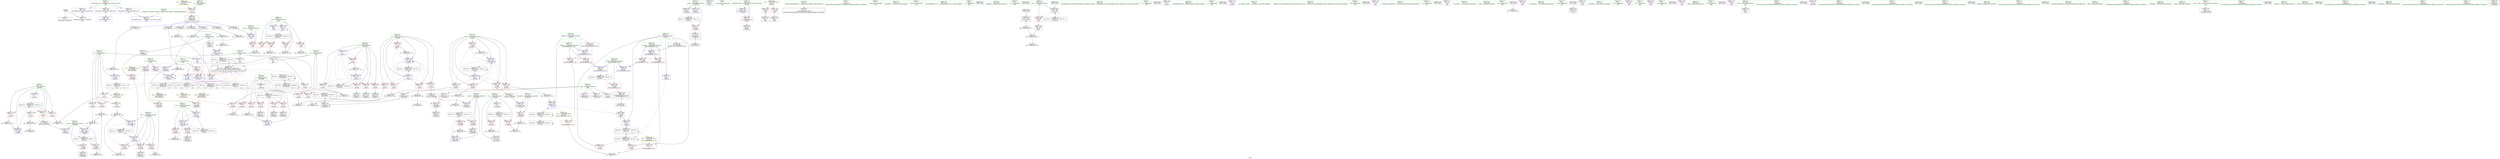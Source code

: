 digraph "SVFG" {
	label="SVFG";

	Node0x558b544ba440 [shape=record,color=grey,label="{NodeID: 0\nNullPtr}"];
	Node0x558b544ba440 -> Node0x558b54639550[style=solid];
	Node0x558b544ba440 -> Node0x558b5463ad60[style=solid];
	Node0x558b54687610 [shape=record,color=black,label="{NodeID: 526\n240 = PHI(348, )\n}"];
	Node0x558b54687610 -> Node0x558b5464a850[style=solid];
	Node0x558b5465da30 [shape=record,color=yellow,style=double,label="{NodeID: 443\n26V_1 = ENCHI(MR_26V_0)\npts\{200000 \}\nFun[_Z5checkiii]}"];
	Node0x558b5465da30 -> Node0x558b5463e760[style=dashed];
	Node0x558b5464b5d0 [shape=record,color=grey,label="{NodeID: 360\n249 = Binary(229, 248, )\n}"];
	Node0x558b5464b5d0 -> Node0x558b5463c040[style=solid];
	Node0x558b5463a2b0 [shape=record,color=red,label="{NodeID: 194\n377\<--376\n\<--\n_ZSt3maxIiERKT_S2_S2_\n}"];
	Node0x558b5463a2b0 -> Node0x558b54640200[style=solid];
	Node0x558b54637260 [shape=record,color=purple,label="{NodeID: 111\n135\<--19\narrayidx8\<--f\n_Z5checkiii\n}"];
	Node0x558b54637260 -> Node0x558b5463e760[style=solid];
	Node0x558b54635380 [shape=record,color=green,label="{NodeID: 28\n8\<--10\nn\<--n_field_insensitive\nGlob }"];
	Node0x558b54635380 -> Node0x558b5463cf00[style=solid];
	Node0x558b54635380 -> Node0x558b5463cfd0[style=solid];
	Node0x558b54635380 -> Node0x558b5463d0a0[style=solid];
	Node0x558b54635380 -> Node0x558b5463d170[style=solid];
	Node0x558b54635380 -> Node0x558b5463a860[style=solid];
	Node0x558b54635380 -> Node0x558b5463bdd0[style=solid];
	Node0x558b54689450 [shape=record,color=black,label="{NodeID: 554\n364 = PHI(209, )\n0th arg _ZSt3maxIiERKT_S2_S2_ }"];
	Node0x558b54689450 -> Node0x558b546448d0[style=solid];
	Node0x558b5463ba90 [shape=record,color=blue,label="{NodeID: 222\n81\<--189\nretval\<--\n_Z5checkiii\n}"];
	Node0x558b5463ba90 -> Node0x558b54662b90[style=dashed];
	Node0x558b5463d4b0 [shape=record,color=red,label="{NodeID: 139\n285\<--13\n\<--X\n_Z5solvev\n}"];
	Node0x558b5463d4b0 -> Node0x558b5464cc50[style=solid];
	Node0x558b54637d60 [shape=record,color=green,label="{NodeID: 56\n213\<--214\nst\<--st_field_insensitive\n_Z5solvev\n}"];
	Node0x558b54637d60 -> Node0x558b5463f2c0[style=solid];
	Node0x558b54637d60 -> Node0x558b5463f390[style=solid];
	Node0x558b54637d60 -> Node0x558b5463f460[style=solid];
	Node0x558b54637d60 -> Node0x558b5463f530[style=solid];
	Node0x558b54637d60 -> Node0x558b5463f600[style=solid];
	Node0x558b54637d60 -> Node0x558b54644320[style=solid];
	Node0x558b54637d60 -> Node0x558b54644730[style=solid];
	Node0x558b54665450 [shape=record,color=black,label="{NodeID: 416\nMR_8V_3 = PHI(MR_8V_4, MR_8V_2, )\npts\{84 \}\n}"];
	Node0x558b54665450 -> Node0x558b5463d7f0[style=dashed];
	Node0x558b54665450 -> Node0x558b5463d8c0[style=dashed];
	Node0x558b54665450 -> Node0x558b5463b820[style=dashed];
	Node0x558b5463eb70 [shape=record,color=red,label="{NodeID: 167\n250\<--207\n\<--i\n_Z5solvev\n}"];
	Node0x558b5463eb70 -> Node0x558b54636700[style=solid];
	Node0x558b54639720 [shape=record,color=black,label="{NodeID: 84\n401\<--9\nmain_ret\<--\nmain\n}"];
	Node0x558b54633680 [shape=record,color=green,label="{NodeID: 1\n7\<--1\n__dso_handle\<--dummyObj\nGlob }"];
	Node0x558b54687750 [shape=record,color=black,label="{NodeID: 527\n247 = PHI(348, )\n}"];
	Node0x558b54687750 -> Node0x558b5464b2d0[style=solid];
	Node0x558b5464b750 [shape=record,color=grey,label="{NodeID: 361\n449 = Binary(448, 142, )\n}"];
	Node0x558b5463a380 [shape=record,color=red,label="{NodeID: 195\n433\<--404\n\<--tests\nmain\n}"];
	Node0x558b5463a380 -> Node0x558b54640380[style=solid];
	Node0x558b54637330 [shape=record,color=purple,label="{NodeID: 112\n252\<--19\narrayidx10\<--f\n_Z5solvev\n}"];
	Node0x558b54637330 -> Node0x558b5463c040[style=solid];
	Node0x558b54635480 [shape=record,color=green,label="{NodeID: 29\n11\<--12\nm\<--m_field_insensitive\nGlob }"];
	Node0x558b54635480 -> Node0x558b5463d240[style=solid];
	Node0x558b54635480 -> Node0x558b5463d310[style=solid];
	Node0x558b54635480 -> Node0x558b5463a960[style=solid];
	Node0x558b54635480 -> Node0x558b5463bc30[style=solid];
	Node0x558b54689590 [shape=record,color=black,label="{NodeID: 555\n365 = PHI(217, )\n1st arg _ZSt3maxIiERKT_S2_S2_ }"];
	Node0x558b54689590 -> Node0x558b546449a0[style=solid];
	Node0x558b5463bb60 [shape=record,color=blue,label="{NodeID: 223\n205\<--102\nGENERATE_TEST\<--\n_Z5solvev\n}"];
	Node0x558b5463bb60 -> Node0x558b5463e900[style=dashed];
	Node0x558b5463d580 [shape=record,color=red,label="{NodeID: 140\n411\<--34\n\<--stdin\nmain\n}"];
	Node0x558b5463d580 -> Node0x558b54636a40[style=solid];
	Node0x558b54637e30 [shape=record,color=green,label="{NodeID: 57\n215\<--216\ntime\<--time_field_insensitive\n_Z5solvev\n}"];
	Node0x558b54637e30 -> Node0x558b5463f6d0[style=solid];
	Node0x558b54637e30 -> Node0x558b5463f7a0[style=solid];
	Node0x558b54637e30 -> Node0x558b5463f870[style=solid];
	Node0x558b54637e30 -> Node0x558b5463f940[style=solid];
	Node0x558b54637e30 -> Node0x558b5463fa10[style=solid];
	Node0x558b54637e30 -> Node0x558b546443f0[style=solid];
	Node0x558b54637e30 -> Node0x558b54644660[style=solid];
	Node0x558b54665950 [shape=record,color=black,label="{NodeID: 417\nMR_10V_3 = PHI(MR_10V_4, MR_10V_2, )\npts\{86 \}\n}"];
	Node0x558b54665950 -> Node0x558b5463d990[style=dashed];
	Node0x558b54665950 -> Node0x558b5463da60[style=dashed];
	Node0x558b54665950 -> Node0x558b5463b8f0[style=dashed];
	Node0x558b5463ec40 [shape=record,color=red,label="{NodeID: 168\n256\<--207\n\<--i\n_Z5solvev\n}"];
	Node0x558b5463ec40 -> Node0x558b546367d0[style=solid];
	Node0x558b546397f0 [shape=record,color=black,label="{NodeID: 85\n61\<--62\n\<--_ZNSt8ios_base4InitD1Ev\nCan only get source location for instruction, argument, global var or function.}"];
	Node0x558b54633710 [shape=record,color=green,label="{NodeID: 2\n9\<--1\n\<--dummyObj\nCan only get source location for instruction, argument, global var or function.}"];
	Node0x558b54687890 [shape=record,color=black,label="{NodeID: 528\n254 = PHI(348, )\n}"];
	Node0x558b54687890 -> Node0x558b5464ba50[style=solid];
	Node0x558b5465dbf0 [shape=record,color=yellow,style=double,label="{NodeID: 445\n52V_1 = ENCHI(MR_52V_0)\npts\{350 \}\nFun[_Z7nextIntv]}"];
	Node0x558b5465dbf0 -> Node0x558b5463fbb0[style=dashed];
	Node0x558b5464b8d0 [shape=record,color=grey,label="{NodeID: 362\n176 = Binary(174, 175, )\n}"];
	Node0x558b5464b8d0 -> Node0x558b5464bbd0[style=solid];
	Node0x558b5463a450 [shape=record,color=red,label="{NodeID: 196\n432\<--406\n\<--test\nmain\n}"];
	Node0x558b5463a450 -> Node0x558b54640380[style=solid];
	Node0x558b54637400 [shape=record,color=purple,label="{NodeID: 113\n100\<--21\n\<--used\n_Z5checkiii\n}"];
	Node0x558b54635580 [shape=record,color=green,label="{NodeID: 30\n13\<--14\nX\<--X_field_insensitive\nGlob }"];
	Node0x558b54635580 -> Node0x558b5463d3e0[style=solid];
	Node0x558b54635580 -> Node0x558b5463d4b0[style=solid];
	Node0x558b54635580 -> Node0x558b5463aa60[style=solid];
	Node0x558b54635580 -> Node0x558b5463bd00[style=solid];
	Node0x558b5465cd90 [shape=record,color=black,label="{NodeID: 390\nMR_2V_2 = PHI(MR_2V_1, MR_2V_3, )\npts\{10 \}\n|{|<s1>10|<s2>32}}"];
	Node0x558b5465cd90 -> Node0x558b5463d170[style=dashed];
	Node0x558b5465cd90:s1 -> Node0x558b54669f50[style=dashed,color=red];
	Node0x558b5465cd90:s2 -> Node0x558b54663a90[style=dashed,color=blue];
	Node0x558b5463bc30 [shape=record,color=blue,label="{NodeID: 224\n11\<--223\nm\<--call\n_Z5solvev\n}"];
	Node0x558b5463bc30 -> Node0x558b5463d310[style=dashed];
	Node0x558b5463bc30 -> Node0x558b5465d290[style=dashed];
	Node0x558b5463d650 [shape=record,color=red,label="{NodeID: 141\n417\<--39\n\<--stdout\nmain\n}"];
	Node0x558b5463d650 -> Node0x558b54636b10[style=solid];
	Node0x558b54637f00 [shape=record,color=green,label="{NodeID: 58\n217\<--218\nref.tmp\<--ref.tmp_field_insensitive\n_Z5solvev\n|{|<s1>11}}"];
	Node0x558b54637f00 -> Node0x558b546444c0[style=solid];
	Node0x558b54637f00:s1 -> Node0x558b54689590[style=solid,color=red];
	Node0x558b54665e50 [shape=record,color=black,label="{NodeID: 418\nMR_20V_3 = PHI(MR_20V_4, MR_20V_2, )\npts\{96 \}\n}"];
	Node0x558b54665e50 -> Node0x558b5463e420[style=dashed];
	Node0x558b54665e50 -> Node0x558b5463e4f0[style=dashed];
	Node0x558b54665e50 -> Node0x558b5463b9c0[style=dashed];
	Node0x558b5463ed10 [shape=record,color=red,label="{NodeID: 169\n261\<--207\n\<--i\n_Z5solvev\n}"];
	Node0x558b5463ed10 -> Node0x558b5464a550[style=solid];
	Node0x558b546398f0 [shape=record,color=black,label="{NodeID: 86\n114\<--113\nidxprom\<--\n_Z5checkiii\n}"];
	Node0x558b546337a0 [shape=record,color=green,label="{NodeID: 3\n24\<--1\n_ZSt4cout\<--dummyObj\nGlob }"];
	Node0x558b546879d0 [shape=record,color=black,label="{NodeID: 529\n303 = PHI(77, )\n}"];
	Node0x558b5464ba50 [shape=record,color=grey,label="{NodeID: 363\n255 = Binary(229, 254, )\n}"];
	Node0x558b5464ba50 -> Node0x558b54643fe0[style=solid];
	Node0x558b5463a520 [shape=record,color=red,label="{NodeID: 197\n442\<--406\n\<--test\nmain\n}"];
	Node0x558b5463a520 -> Node0x558b5464c050[style=solid];
	Node0x558b546374d0 [shape=record,color=purple,label="{NodeID: 114\n126\<--21\narrayidx4\<--used\n_Z5checkiii\n}"];
	Node0x558b54635680 [shape=record,color=green,label="{NodeID: 31\n15\<--16\ns\<--s_field_insensitive\nGlob }"];
	Node0x558b54635680 -> Node0x558b54636f20[style=solid];
	Node0x558b54635680 -> Node0x558b54636ff0[style=solid];
	Node0x558b5465d290 [shape=record,color=black,label="{NodeID: 391\nMR_4V_2 = PHI(MR_4V_1, MR_4V_3, )\npts\{12 \}\n|{<s0>10|<s1>32}}"];
	Node0x558b5465d290:s0 -> Node0x558b5466aa70[style=dashed,color=red];
	Node0x558b5465d290:s1 -> Node0x558b54663a90[style=dashed,color=blue];
	Node0x558b5463bd00 [shape=record,color=blue,label="{NodeID: 225\n13\<--228\nX\<--mul\n_Z5solvev\n}"];
	Node0x558b5463bd00 -> Node0x558b5465dfa0[style=dashed];
	Node0x558b5463d720 [shape=record,color=red,label="{NodeID: 142\n191\<--81\n\<--retval\n_Z5checkiii\n}"];
	Node0x558b5463d720 -> Node0x558b54639f70[style=solid];
	Node0x558b54637fd0 [shape=record,color=green,label="{NodeID: 59\n224\<--225\n_Z7nextIntv\<--_Z7nextIntv_field_insensitive\n}"];
	Node0x558b5463ede0 [shape=record,color=red,label="{NodeID: 170\n329\<--209\n\<--ans\n_Z5solvev\n}"];
	Node0x558b546399c0 [shape=record,color=black,label="{NodeID: 87\n119\<--118\nidxprom1\<--\n_Z5checkiii\n}"];
	Node0x558b54633830 [shape=record,color=green,label="{NodeID: 4\n25\<--1\n_ZSt4cerr\<--dummyObj\nGlob }"];
	Node0x558b54687ae0 [shape=record,color=black,label="{NodeID: 530\n308 = PHI(363, )\n}"];
	Node0x558b54687ae0 -> Node0x558b5463fae0[style=solid];
	Node0x558b5464bbd0 [shape=record,color=grey,label="{NodeID: 364\n178 = Binary(176, 177, )\n}"];
	Node0x558b5464bbd0 -> Node0x558b5463b820[style=solid];
	Node0x558b5463a5f0 [shape=record,color=red,label="{NodeID: 198\n448\<--406\n\<--test\nmain\n}"];
	Node0x558b5463a5f0 -> Node0x558b5464b750[style=solid];
	Node0x558b546375a0 [shape=record,color=purple,label="{NodeID: 115\n129\<--21\narrayidx6\<--used\n_Z5checkiii\n}"];
	Node0x558b546375a0 -> Node0x558b5463b340[style=solid];
	Node0x558b54635780 [shape=record,color=green,label="{NodeID: 32\n17\<--18\nt\<--t_field_insensitive\nGlob }"];
	Node0x558b54635780 -> Node0x558b546370c0[style=solid];
	Node0x558b54635780 -> Node0x558b54637190[style=solid];
	Node0x558b5465dfa0 [shape=record,color=black,label="{NodeID: 392\nMR_32V_2 = PHI(MR_32V_1, MR_32V_3, )\npts\{14 \}\n|{|<s2>32}}"];
	Node0x558b5465dfa0 -> Node0x558b5463d3e0[style=dashed];
	Node0x558b5465dfa0 -> Node0x558b5463d4b0[style=dashed];
	Node0x558b5465dfa0:s2 -> Node0x558b54663a90[style=dashed,color=blue];
	Node0x558b5463bdd0 [shape=record,color=blue,label="{NodeID: 226\n8\<--232\nn\<--mul3\n_Z5solvev\n}"];
	Node0x558b5463bdd0 -> Node0x558b5465cd90[style=dashed];
	Node0x558b5463d7f0 [shape=record,color=red,label="{NodeID: 143\n162\<--83\n\<--v.addr\n_Z5checkiii\n}"];
	Node0x558b5463d7f0 -> Node0x558b54639d00[style=solid];
	Node0x558b546380d0 [shape=record,color=green,label="{NodeID: 60\n309\<--310\n_ZSt3maxIiERKT_S2_S2_\<--_ZSt3maxIiERKT_S2_S2__field_insensitive\n}"];
	Node0x558b5463eeb0 [shape=record,color=red,label="{NodeID: 171\n342\<--209\n\<--ans\n_Z5solvev\n}"];
	Node0x558b54639a90 [shape=record,color=black,label="{NodeID: 88\n125\<--124\nidxprom3\<--\n_Z5checkiii\n}"];
	Node0x558b54634070 [shape=record,color=green,label="{NodeID: 5\n26\<--1\n.str\<--dummyObj\nGlob }"];
	Node0x558b54687c50 [shape=record,color=black,label="{NodeID: 531\n330 = PHI()\n}"];
	Node0x558b5464bd50 [shape=record,color=grey,label="{NodeID: 365\n471 = Binary(470, 142, )\n}"];
	Node0x558b5464bd50 -> Node0x558b54644f50[style=solid];
	Node0x558b5463a6c0 [shape=record,color=red,label="{NodeID: 199\n470\<--406\n\<--test\nmain\n}"];
	Node0x558b5463a6c0 -> Node0x558b5464bd50[style=solid];
	Node0x558b5463c170 [shape=record,color=purple,label="{NodeID: 116\n164\<--21\narrayidx17\<--used\n_Z5checkiii\n}"];
	Node0x558b54635880 [shape=record,color=green,label="{NodeID: 33\n19\<--20\nf\<--f_field_insensitive\nGlob }"];
	Node0x558b54635880 -> Node0x558b54637260[style=solid];
	Node0x558b54635880 -> Node0x558b54637330[style=solid];
	Node0x558b5465e090 [shape=record,color=black,label="{NodeID: 393\nMR_36V_2 = PHI(MR_36V_1, MR_36V_4, )\npts\{208 \}\n}"];
	Node0x558b5463bea0 [shape=record,color=blue,label="{NodeID: 227\n207\<--9\ni\<--\n_Z5solvev\n}"];
	Node0x558b5463bea0 -> Node0x558b5463e9d0[style=dashed];
	Node0x558b5463bea0 -> Node0x558b5463eaa0[style=dashed];
	Node0x558b5463bea0 -> Node0x558b5463eb70[style=dashed];
	Node0x558b5463bea0 -> Node0x558b5463ec40[style=dashed];
	Node0x558b5463bea0 -> Node0x558b5463ed10[style=dashed];
	Node0x558b5463bea0 -> Node0x558b546440b0[style=dashed];
	Node0x558b5463bea0 -> Node0x558b5465e090[style=dashed];
	Node0x558b5463d8c0 [shape=record,color=red,label="{NodeID: 144\n173\<--83\n\<--v.addr\n_Z5checkiii\n}"];
	Node0x558b5463d8c0 -> Node0x558b5464a6d0[style=solid];
	Node0x558b546381d0 [shape=record,color=green,label="{NodeID: 61\n331\<--332\n_ZNSolsEi\<--_ZNSolsEi_field_insensitive\n}"];
	Node0x558b5463ef80 [shape=record,color=red,label="{NodeID: 172\n270\<--211\n\<--v\n_Z5solvev\n}"];
	Node0x558b5463ef80 -> Node0x558b54640080[style=solid];
	Node0x558b54639b60 [shape=record,color=black,label="{NodeID: 89\n128\<--127\nidxprom5\<--\n_Z5checkiii\n}"];
	Node0x558b54634100 [shape=record,color=green,label="{NodeID: 6\n28\<--1\n.str.1\<--dummyObj\nGlob }"];
	Node0x558b54687d20 [shape=record,color=black,label="{NodeID: 532\n333 = PHI()\n}"];
	Node0x558b5464bed0 [shape=record,color=grey,label="{NodeID: 366\n185 = Binary(184, 142, )\n}"];
	Node0x558b5464bed0 -> Node0x558b5463b9c0[style=solid];
	Node0x558b5463a790 [shape=record,color=red,label="{NodeID: 200\n460\<--408\n\<--start\nmain\n}"];
	Node0x558b5463a790 -> Node0x558b54636d80[style=solid];
	Node0x558b5463c240 [shape=record,color=purple,label="{NodeID: 117\n167\<--21\narrayidx19\<--used\n_Z5checkiii\n}"];
	Node0x558b5463c240 -> Node0x558b5463e830[style=solid];
	Node0x558b54635980 [shape=record,color=green,label="{NodeID: 34\n21\<--23\nused\<--used_field_insensitive\nGlob }"];
	Node0x558b54635980 -> Node0x558b54637400[style=solid];
	Node0x558b54635980 -> Node0x558b546374d0[style=solid];
	Node0x558b54635980 -> Node0x558b546375a0[style=solid];
	Node0x558b54635980 -> Node0x558b5463c170[style=solid];
	Node0x558b54635980 -> Node0x558b5463c240[style=solid];
	Node0x558b5465e590 [shape=record,color=black,label="{NodeID: 394\nMR_22V_2 = PHI(MR_22V_1, MR_22V_3, )\npts\{160000 \}\n|{<s0>10|<s1>32}}"];
	Node0x558b5465e590:s0 -> Node0x558b5465d870[style=dashed,color=red];
	Node0x558b5465e590:s1 -> Node0x558b54663a90[style=dashed,color=blue];
	Node0x558b5463bf70 [shape=record,color=blue,label="{NodeID: 228\n245\<--242\narrayidx\<--mul5\n_Z5solvev\n}"];
	Node0x558b5463bf70 -> Node0x558b5463bf70[style=dashed];
	Node0x558b5463bf70 -> Node0x558b5465e590[style=dashed];
	Node0x558b5463d990 [shape=record,color=red,label="{NodeID: 145\n165\<--85\n\<--st.addr\n_Z5checkiii\n}"];
	Node0x558b5463d990 -> Node0x558b54639dd0[style=solid];
	Node0x558b546382d0 [shape=record,color=green,label="{NodeID: 62\n334\<--335\n_ZSt4endlIcSt11char_traitsIcEERSt13basic_ostreamIT_T0_ES6_\<--_ZSt4endlIcSt11char_traitsIcEERSt13basic_ostreamIT_T0_ES6__field_insensitive\n}"];
	Node0x558b5463f050 [shape=record,color=red,label="{NodeID: 173\n292\<--211\n\<--v\n_Z5solvev\n}"];
	Node0x558b5463f050 -> Node0x558b5464a0d0[style=solid];
	Node0x558b54639c30 [shape=record,color=black,label="{NodeID: 90\n134\<--133\nidxprom7\<--\n_Z5checkiii\n}"];
	Node0x558b54634190 [shape=record,color=green,label="{NodeID: 7\n30\<--1\n.str.2\<--dummyObj\nGlob }"];
	Node0x558b54687df0 [shape=record,color=black,label="{NodeID: 533\n339 = PHI()\n}"];
	Node0x558b5464c050 [shape=record,color=grey,label="{NodeID: 367\n443 = Binary(442, 142, )\n}"];
	Node0x558b5463a860 [shape=record,color=blue,label="{NodeID: 201\n8\<--9\nn\<--\nGlob }"];
	Node0x558b5463a860 -> Node0x558b54663a90[style=dashed];
	Node0x558b5463c310 [shape=record,color=purple,label="{NodeID: 118\n338\<--26\n\<--.str\n_Z5solvev\n}"];
	Node0x558b54635a80 [shape=record,color=green,label="{NodeID: 35\n48\<--52\nllvm.global_ctors\<--llvm.global_ctors_field_insensitive\nGlob }"];
	Node0x558b54635a80 -> Node0x558b5463cc00[style=solid];
	Node0x558b54635a80 -> Node0x558b5463cd00[style=solid];
	Node0x558b54635a80 -> Node0x558b5463ce00[style=solid];
	Node0x558b5465ea90 [shape=record,color=black,label="{NodeID: 395\nMR_24V_2 = PHI(MR_24V_1, MR_24V_3, )\npts\{180000 \}\n|{<s0>10|<s1>32}}"];
	Node0x558b5465ea90:s0 -> Node0x558b5465d950[style=dashed,color=red];
	Node0x558b5465ea90:s1 -> Node0x558b54663a90[style=dashed,color=blue];
	Node0x558b5463c040 [shape=record,color=blue,label="{NodeID: 229\n252\<--249\narrayidx10\<--mul8\n_Z5solvev\n}"];
	Node0x558b5463c040 -> Node0x558b5463c040[style=dashed];
	Node0x558b5463c040 -> Node0x558b5465ef90[style=dashed];
	Node0x558b5463da60 [shape=record,color=red,label="{NodeID: 146\n180\<--85\n\<--st.addr\n_Z5checkiii\n}"];
	Node0x558b5463da60 -> Node0x558b5464afd0[style=solid];
	Node0x558b546383d0 [shape=record,color=green,label="{NodeID: 63\n336\<--337\n_ZNSolsEPFRSoS_E\<--_ZNSolsEPFRSoS_E_field_insensitive\n}"];
	Node0x558b5463f120 [shape=record,color=red,label="{NodeID: 174\n300\<--211\n\<--v\n_Z5solvev\n|{<s0>10}}"];
	Node0x558b5463f120:s0 -> Node0x558b54688fd0[style=solid,color=red];
	Node0x558b54639d00 [shape=record,color=black,label="{NodeID: 91\n163\<--162\nidxprom16\<--\n_Z5checkiii\n}"];
	Node0x558b54634220 [shape=record,color=green,label="{NodeID: 8\n32\<--1\n.str.3\<--dummyObj\nGlob }"];
	Node0x558b54687ec0 [shape=record,color=black,label="{NodeID: 534\n343 = PHI()\n}"];
	Node0x558b5464c1d0 [shape=record,color=grey,label="{NodeID: 368\n316 = Binary(315, 142, )\n}"];
	Node0x558b5464c1d0 -> Node0x558b54644660[style=solid];
	Node0x558b5463a960 [shape=record,color=blue,label="{NodeID: 202\n11\<--9\nm\<--\nGlob }"];
	Node0x558b5463a960 -> Node0x558b54663a90[style=dashed];
	Node0x558b5463c3e0 [shape=record,color=purple,label="{NodeID: 119\n344\<--28\n\<--.str.1\n_Z5solvev\n}"];
	Node0x558b54635b80 [shape=record,color=green,label="{NodeID: 36\n53\<--54\n__cxx_global_var_init\<--__cxx_global_var_init_field_insensitive\n}"];
	Node0x558b5465ef90 [shape=record,color=black,label="{NodeID: 396\nMR_26V_2 = PHI(MR_26V_1, MR_26V_3, )\npts\{200000 \}\n|{<s0>10|<s1>32}}"];
	Node0x558b5465ef90:s0 -> Node0x558b5465da30[style=dashed,color=red];
	Node0x558b5465ef90:s1 -> Node0x558b54663a90[style=dashed,color=blue];
	Node0x558b54643fe0 [shape=record,color=blue,label="{NodeID: 230\n258\<--255\narrayidx14\<--mul12\n_Z5solvev\n}"];
	Node0x558b54643fe0 -> Node0x558b54643fe0[style=dashed];
	Node0x558b54643fe0 -> Node0x558b5465ea90[style=dashed];
	Node0x558b5463db30 [shape=record,color=red,label="{NodeID: 147\n158\<--87\n\<--time.addr\n_Z5checkiii\n}"];
	Node0x558b5463db30 -> Node0x558b5464c950[style=solid];
	Node0x558b546384d0 [shape=record,color=green,label="{NodeID: 64\n340\<--341\n_ZStlsISt11char_traitsIcEERSt13basic_ostreamIcT_ES5_PKc\<--_ZStlsISt11char_traitsIcEERSt13basic_ostreamIcT_ES5_PKc_field_insensitive\n}"];
	Node0x558b54667c50 [shape=record,color=black,label="{NodeID: 424\nMR_38V_3 = PHI(MR_38V_4, MR_38V_2, )\npts\{210 \}\n}"];
	Node0x558b54667c50 -> Node0x558b5463ede0[style=dashed];
	Node0x558b54667c50 -> Node0x558b5463eeb0[style=dashed];
	Node0x558b54667c50 -> Node0x558b54664050[style=dashed];
	Node0x558b54667c50 -> Node0x558b54667c50[style=dashed];
	Node0x558b5463f1f0 [shape=record,color=red,label="{NodeID: 175\n325\<--211\n\<--v\n_Z5solvev\n}"];
	Node0x558b5463f1f0 -> Node0x558b5464c7d0[style=solid];
	Node0x558b54639dd0 [shape=record,color=black,label="{NodeID: 92\n166\<--165\nidxprom18\<--\n_Z5checkiii\n}"];
	Node0x558b546342b0 [shape=record,color=green,label="{NodeID: 9\n34\<--1\nstdin\<--dummyObj\nGlob }"];
	Node0x558b54687fc0 [shape=record,color=black,label="{NodeID: 535\n345 = PHI()\n}"];
	Node0x558b5464c350 [shape=record,color=grey,label="{NodeID: 369\n232 = Binary(231, 229, )\n}"];
	Node0x558b5464c350 -> Node0x558b5463bdd0[style=solid];
	Node0x558b5463aa60 [shape=record,color=blue,label="{NodeID: 203\n13\<--9\nX\<--\nGlob }"];
	Node0x558b5463aa60 -> Node0x558b54663a90[style=dashed];
	Node0x558b5463c4b0 [shape=record,color=purple,label="{NodeID: 120\n412\<--30\n\<--.str.2\nmain\n}"];
	Node0x558b54635c80 [shape=record,color=green,label="{NodeID: 37\n57\<--58\n_ZNSt8ios_base4InitC1Ev\<--_ZNSt8ios_base4InitC1Ev_field_insensitive\n}"];
	Node0x558b546440b0 [shape=record,color=blue,label="{NodeID: 231\n207\<--262\ni\<--inc\n_Z5solvev\n}"];
	Node0x558b546440b0 -> Node0x558b5463e9d0[style=dashed];
	Node0x558b546440b0 -> Node0x558b5463eaa0[style=dashed];
	Node0x558b546440b0 -> Node0x558b5463eb70[style=dashed];
	Node0x558b546440b0 -> Node0x558b5463ec40[style=dashed];
	Node0x558b546440b0 -> Node0x558b5463ed10[style=dashed];
	Node0x558b546440b0 -> Node0x558b546440b0[style=dashed];
	Node0x558b546440b0 -> Node0x558b5465e090[style=dashed];
	Node0x558b5463dc00 [shape=record,color=red,label="{NodeID: 148\n109\<--89\n\<--i\n_Z5checkiii\n}"];
	Node0x558b5463dc00 -> Node0x558b5464d3d0[style=solid];
	Node0x558b546385d0 [shape=record,color=green,label="{NodeID: 65\n349\<--350\nx\<--x_field_insensitive\n_Z7nextIntv\n}"];
	Node0x558b546385d0 -> Node0x558b5463fbb0[style=solid];
	Node0x558b54668150 [shape=record,color=black,label="{NodeID: 425\nMR_40V_3 = PHI(MR_40V_4, MR_40V_2, )\npts\{212 \}\n}"];
	Node0x558b54668150 -> Node0x558b5463ef80[style=dashed];
	Node0x558b54668150 -> Node0x558b5463f050[style=dashed];
	Node0x558b54668150 -> Node0x558b5463f120[style=dashed];
	Node0x558b54668150 -> Node0x558b5463f1f0[style=dashed];
	Node0x558b54668150 -> Node0x558b54644800[style=dashed];
	Node0x558b54649ad0 [shape=record,color=grey,label="{NodeID: 342\n147 = Binary(146, 142, )\n}"];
	Node0x558b54649ad0 -> Node0x558b5463b4e0[style=solid];
	Node0x558b5463f2c0 [shape=record,color=red,label="{NodeID: 176\n276\<--213\n\<--st\n_Z5solvev\n}"];
	Node0x558b5463f2c0 -> Node0x558b5464cad0[style=solid];
	Node0x558b54639ea0 [shape=record,color=black,label="{NodeID: 93\n169\<--168\ntobool\<--\n_Z5checkiii\n}"];
	Node0x558b54634340 [shape=record,color=green,label="{NodeID: 10\n35\<--1\n.str.4\<--dummyObj\nGlob }"];
	Node0x558b546880c0 [shape=record,color=black,label="{NodeID: 536\n346 = PHI()\n}"];
	Node0x558b5464c4d0 [shape=record,color=grey,label="{NodeID: 370\n228 = Binary(227, 229, )\n}"];
	Node0x558b5464c4d0 -> Node0x558b5463bd00[style=solid];
	Node0x558b5463ab60 [shape=record,color=blue,label="{NodeID: 204\n495\<--49\nllvm.global_ctors_0\<--\nGlob }"];
	Node0x558b5463c580 [shape=record,color=purple,label="{NodeID: 121\n413\<--32\n\<--.str.3\nmain\n}"];
	Node0x558b54635d80 [shape=record,color=green,label="{NodeID: 38\n63\<--64\n__cxa_atexit\<--__cxa_atexit_field_insensitive\n}"];
	Node0x558b54644180 [shape=record,color=blue,label="{NodeID: 232\n209\<--9\nans\<--\n_Z5solvev\n}"];
	Node0x558b54644180 -> Node0x558b54667c50[style=dashed];
	Node0x558b5463dcd0 [shape=record,color=red,label="{NodeID: 149\n113\<--89\n\<--i\n_Z5checkiii\n}"];
	Node0x558b5463dcd0 -> Node0x558b546398f0[style=solid];
	Node0x558b546386a0 [shape=record,color=green,label="{NodeID: 66\n353\<--354\nscanf\<--scanf_field_insensitive\n}"];
	Node0x558b54668650 [shape=record,color=black,label="{NodeID: 426\nMR_42V_2 = PHI(MR_42V_4, MR_42V_1, )\npts\{214 \}\n}"];
	Node0x558b54668650 -> Node0x558b54644320[style=dashed];
	Node0x558b54649c50 [shape=record,color=grey,label="{NodeID: 343\n284 = Binary(282, 283, )\n}"];
	Node0x558b54649c50 -> Node0x558b5464cc50[style=solid];
	Node0x558b5463f390 [shape=record,color=red,label="{NodeID: 177\n283\<--213\n\<--st\n_Z5solvev\n}"];
	Node0x558b5463f390 -> Node0x558b54649c50[style=solid];
	Node0x558b54639f70 [shape=record,color=black,label="{NodeID: 94\n77\<--191\n_Z5checkiii_ret\<--\n_Z5checkiii\n|{<s0>10}}"];
	Node0x558b54639f70:s0 -> Node0x558b546879d0[style=solid,color=blue];
	Node0x558b546343d0 [shape=record,color=green,label="{NodeID: 11\n37\<--1\n.str.5\<--dummyObj\nGlob }"];
	Node0x558b54688190 [shape=record,color=black,label="{NodeID: 537\n352 = PHI()\n}"];
	Node0x558b54688190 -> Node0x558b5464d6d0[style=solid];
	Node0x558b5464c650 [shape=record,color=grey,label="{NodeID: 371\n321 = Binary(320, 142, )\n}"];
	Node0x558b5464c650 -> Node0x558b54644730[style=solid];
	Node0x558b5463ac60 [shape=record,color=blue,label="{NodeID: 205\n496\<--50\nllvm.global_ctors_1\<--_GLOBAL__sub_I_NALP_0_0.cpp\nGlob }"];
	Node0x558b5463c650 [shape=record,color=purple,label="{NodeID: 122\n418\<--35\n\<--.str.4\nmain\n}"];
	Node0x558b54635e80 [shape=record,color=green,label="{NodeID: 39\n62\<--68\n_ZNSt8ios_base4InitD1Ev\<--_ZNSt8ios_base4InitD1Ev_field_insensitive\n}"];
	Node0x558b54635e80 -> Node0x558b546397f0[style=solid];
	Node0x558b54644250 [shape=record,color=blue,label="{NodeID: 233\n211\<--9\nv\<--\n_Z5solvev\n}"];
	Node0x558b54644250 -> Node0x558b54668150[style=dashed];
	Node0x558b5463dda0 [shape=record,color=red,label="{NodeID: 150\n118\<--89\n\<--i\n_Z5checkiii\n}"];
	Node0x558b5463dda0 -> Node0x558b546399c0[style=solid];
	Node0x558b546387a0 [shape=record,color=green,label="{NodeID: 67\n358\<--359\n__cxa_rethrow\<--__cxa_rethrow_field_insensitive\n}"];
	Node0x558b54668b50 [shape=record,color=black,label="{NodeID: 427\nMR_44V_2 = PHI(MR_44V_3, MR_44V_1, )\npts\{216 \}\n}"];
	Node0x558b54668b50 -> Node0x558b546443f0[style=dashed];
	Node0x558b54668b50 -> Node0x558b54668b50[style=dashed];
	Node0x558b54649dd0 [shape=record,color=grey,label="{NodeID: 344\n152 = Binary(151, 142, )\n}"];
	Node0x558b54649dd0 -> Node0x558b5463b5b0[style=solid];
	Node0x558b5463f460 [shape=record,color=red,label="{NodeID: 178\n288\<--213\n\<--st\n_Z5solvev\n}"];
	Node0x558b5463f460 -> Node0x558b54649f50[style=solid];
	Node0x558b5463a040 [shape=record,color=black,label="{NodeID: 95\n221\<--220\ntobool\<--\n_Z5solvev\n}"];
	Node0x558b54634460 [shape=record,color=green,label="{NodeID: 12\n39\<--1\nstdout\<--dummyObj\nGlob }"];
	Node0x558b546882c0 [shape=record,color=black,label="{NodeID: 538\n421 = PHI()\n}"];
	Node0x558b546882c0 -> Node0x558b54636be0[style=solid];
	Node0x558b5464c7d0 [shape=record,color=grey,label="{NodeID: 372\n326 = Binary(325, 142, )\n}"];
	Node0x558b5464c7d0 -> Node0x558b54644800[style=solid];
	Node0x558b5463ad60 [shape=record,color=blue, style = dotted,label="{NodeID: 206\n497\<--3\nllvm.global_ctors_2\<--dummyVal\nGlob }"];
	Node0x558b5463c720 [shape=record,color=purple,label="{NodeID: 123\n419\<--37\n\<--.str.5\nmain\n}"];
	Node0x558b54635f80 [shape=record,color=green,label="{NodeID: 40\n75\<--76\n_Z5checkiii\<--_Z5checkiii_field_insensitive\n}"];
	Node0x558b54644320 [shape=record,color=blue,label="{NodeID: 234\n213\<--9\nst\<--\n_Z5solvev\n}"];
	Node0x558b54644320 -> Node0x558b5463f2c0[style=dashed];
	Node0x558b54644320 -> Node0x558b5463f390[style=dashed];
	Node0x558b54644320 -> Node0x558b5463f460[style=dashed];
	Node0x558b54644320 -> Node0x558b5463f530[style=dashed];
	Node0x558b54644320 -> Node0x558b5463f600[style=dashed];
	Node0x558b54644320 -> Node0x558b54644730[style=dashed];
	Node0x558b54644320 -> Node0x558b54668650[style=dashed];
	Node0x558b5463de70 [shape=record,color=red,label="{NodeID: 151\n133\<--89\n\<--i\n_Z5checkiii\n}"];
	Node0x558b5463de70 -> Node0x558b54639c30[style=solid];
	Node0x558b546388a0 [shape=record,color=green,label="{NodeID: 68\n366\<--367\nretval\<--retval_field_insensitive\n_ZSt3maxIiERKT_S2_S2_\n}"];
	Node0x558b546388a0 -> Node0x558b5463fc80[style=solid];
	Node0x558b546388a0 -> Node0x558b54644a70[style=solid];
	Node0x558b546388a0 -> Node0x558b54644b40[style=solid];
	Node0x558b54669050 [shape=record,color=black,label="{NodeID: 428\nMR_46V_2 = PHI(MR_46V_3, MR_46V_1, )\npts\{218 \}\n}"];
	Node0x558b54669050 -> Node0x558b54664a50[style=dashed];
	Node0x558b54669050 -> Node0x558b54669050[style=dashed];
	Node0x558b54649f50 [shape=record,color=grey,label="{NodeID: 345\n289 = Binary(288, 229, )\n}"];
	Node0x558b54649f50 -> Node0x558b5464cdd0[style=solid];
	Node0x558b5463f530 [shape=record,color=red,label="{NodeID: 179\n301\<--213\n\<--st\n_Z5solvev\n|{<s0>10}}"];
	Node0x558b5463f530:s0 -> Node0x558b546891d0[style=solid,color=red];
	Node0x558b54636630 [shape=record,color=black,label="{NodeID: 96\n244\<--243\nidxprom\<--\n_Z5solvev\n}"];
	Node0x558b546344f0 [shape=record,color=green,label="{NodeID: 13\n40\<--1\n.str.6\<--dummyObj\nGlob }"];
	Node0x558b546883c0 [shape=record,color=black,label="{NodeID: 539\n428 = PHI(348, )\n}"];
	Node0x558b546883c0 -> Node0x558b54644ce0[style=solid];
	Node0x558b5464c950 [shape=record,color=grey,label="{NodeID: 373\n159 = Binary(158, 142, )\n}"];
	Node0x558b5464c950 -> Node0x558b5464d850[style=solid];
	Node0x558b5463ae60 [shape=record,color=blue,label="{NodeID: 207\n83\<--78\nv.addr\<--v\n_Z5checkiii\n}"];
	Node0x558b5463ae60 -> Node0x558b54665450[style=dashed];
	Node0x558b5463c7f0 [shape=record,color=purple,label="{NodeID: 124\n440\<--40\n\<--.str.6\nmain\n}"];
	Node0x558b54636080 [shape=record,color=green,label="{NodeID: 41\n81\<--82\nretval\<--retval_field_insensitive\n_Z5checkiii\n}"];
	Node0x558b54636080 -> Node0x558b5463d720[style=solid];
	Node0x558b54636080 -> Node0x558b5463b750[style=solid];
	Node0x558b54636080 -> Node0x558b5463ba90[style=solid];
	Node0x558b546443f0 [shape=record,color=blue,label="{NodeID: 235\n215\<--142\ntime\<--\n_Z5solvev\n}"];
	Node0x558b546443f0 -> Node0x558b5463f6d0[style=dashed];
	Node0x558b546443f0 -> Node0x558b5463f7a0[style=dashed];
	Node0x558b546443f0 -> Node0x558b5463f870[style=dashed];
	Node0x558b546443f0 -> Node0x558b5463f940[style=dashed];
	Node0x558b546443f0 -> Node0x558b5463fa10[style=dashed];
	Node0x558b546443f0 -> Node0x558b546443f0[style=dashed];
	Node0x558b546443f0 -> Node0x558b54644660[style=dashed];
	Node0x558b546443f0 -> Node0x558b54668b50[style=dashed];
	Node0x558b5463df40 [shape=record,color=red,label="{NodeID: 152\n151\<--89\n\<--i\n_Z5checkiii\n}"];
	Node0x558b5463df40 -> Node0x558b54649dd0[style=solid];
	Node0x558b54638970 [shape=record,color=green,label="{NodeID: 69\n368\<--369\n__a.addr\<--__a.addr_field_insensitive\n_ZSt3maxIiERKT_S2_S2_\n}"];
	Node0x558b54638970 -> Node0x558b5463fd50[style=solid];
	Node0x558b54638970 -> Node0x558b5463fe20[style=solid];
	Node0x558b54638970 -> Node0x558b546448d0[style=solid];
	Node0x558b54669550 [shape=record,color=black,label="{NodeID: 429\nMR_28V_2 = PHI(MR_28V_3, MR_28V_1, )\npts\{230000 \}\n|{|<s2>32}}"];
	Node0x558b54669550 -> Node0x558b54664f50[style=dashed];
	Node0x558b54669550 -> Node0x558b54669550[style=dashed];
	Node0x558b54669550:s2 -> Node0x558b54663a90[style=dashed,color=blue];
	Node0x558b5464a0d0 [shape=record,color=grey,label="{NodeID: 346\n293 = Binary(292, 229, )\n}"];
	Node0x558b5464a0d0 -> Node0x558b5464d0d0[style=solid];
	Node0x558b5463f600 [shape=record,color=red,label="{NodeID: 180\n320\<--213\n\<--st\n_Z5solvev\n}"];
	Node0x558b5463f600 -> Node0x558b5464c650[style=solid];
	Node0x558b54636700 [shape=record,color=black,label="{NodeID: 97\n251\<--250\nidxprom9\<--\n_Z5solvev\n}"];
	Node0x558b54634580 [shape=record,color=green,label="{NodeID: 14\n42\<--1\n.str.7\<--dummyObj\nGlob }"];
	Node0x558b54688590 [shape=record,color=black,label="{NodeID: 540\n436 = PHI()\n}"];
	Node0x558b54688590 -> Node0x558b54644e80[style=solid];
	Node0x558b5464cad0 [shape=record,color=grey,label="{NodeID: 374\n278 = cmp(276, 277, )\n}"];
	Node0x558b5463af30 [shape=record,color=blue,label="{NodeID: 208\n85\<--79\nst.addr\<--st\n_Z5checkiii\n}"];
	Node0x558b5463af30 -> Node0x558b54665950[style=dashed];
	Node0x558b5463c8c0 [shape=record,color=purple,label="{NodeID: 125\n446\<--40\n\<--.str.6\nmain\n}"];
	Node0x558b54636150 [shape=record,color=green,label="{NodeID: 42\n83\<--84\nv.addr\<--v.addr_field_insensitive\n_Z5checkiii\n}"];
	Node0x558b54636150 -> Node0x558b5463d7f0[style=solid];
	Node0x558b54636150 -> Node0x558b5463d8c0[style=solid];
	Node0x558b54636150 -> Node0x558b5463ae60[style=solid];
	Node0x558b54636150 -> Node0x558b5463b820[style=solid];
	Node0x558b546444c0 [shape=record,color=blue,label="{NodeID: 236\n217\<--306\nref.tmp\<--div\n_Z5solvev\n|{|<s2>11}}"];
	Node0x558b546444c0 -> Node0x558b5463fae0[style=dashed];
	Node0x558b546444c0 -> Node0x558b54664a50[style=dashed];
	Node0x558b546444c0:s2 -> Node0x558b5466ce20[style=dashed,color=red];
	Node0x558b5463e010 [shape=record,color=red,label="{NodeID: 153\n124\<--91\n\<--curV\n_Z5checkiii\n}"];
	Node0x558b5463e010 -> Node0x558b54639a90[style=solid];
	Node0x558b54638a40 [shape=record,color=green,label="{NodeID: 70\n370\<--371\n__b.addr\<--__b.addr_field_insensitive\n_ZSt3maxIiERKT_S2_S2_\n}"];
	Node0x558b54638a40 -> Node0x558b5463fef0[style=solid];
	Node0x558b54638a40 -> Node0x558b5463a110[style=solid];
	Node0x558b54638a40 -> Node0x558b546449a0[style=solid];
	Node0x558b54669a50 [shape=record,color=black,label="{NodeID: 430\nMR_56V_3 = PHI(MR_56V_4, MR_56V_2, )\npts\{367 \}\n}"];
	Node0x558b54669a50 -> Node0x558b5463fc80[style=dashed];
	Node0x558b5464a250 [shape=record,color=grey,label="{NodeID: 347\n297 = Binary(296, 229, )\n}"];
	Node0x558b5464a250 -> Node0x558b5464d250[style=solid];
	Node0x558b5463f6d0 [shape=record,color=red,label="{NodeID: 181\n282\<--215\n\<--time\n_Z5solvev\n}"];
	Node0x558b5463f6d0 -> Node0x558b54649c50[style=solid];
	Node0x558b546367d0 [shape=record,color=black,label="{NodeID: 98\n257\<--256\nidxprom13\<--\n_Z5solvev\n}"];
	Node0x558b54634680 [shape=record,color=green,label="{NodeID: 15\n44\<--1\n.str.8\<--dummyObj\nGlob }"];
	Node0x558b54688660 [shape=record,color=black,label="{NodeID: 541\n441 = PHI()\n}"];
	Node0x558b5464cc50 [shape=record,color=grey,label="{NodeID: 375\n286 = cmp(284, 285, )\n}"];
	Node0x558b5463b000 [shape=record,color=blue,label="{NodeID: 209\n87\<--80\ntime.addr\<--time\n_Z5checkiii\n}"];
	Node0x558b5463b000 -> Node0x558b5463db30[style=dashed];
	Node0x558b5463c990 [shape=record,color=purple,label="{NodeID: 126\n451\<--42\n\<--.str.7\nmain\n}"];
	Node0x558b54636220 [shape=record,color=green,label="{NodeID: 43\n85\<--86\nst.addr\<--st.addr_field_insensitive\n_Z5checkiii\n}"];
	Node0x558b54636220 -> Node0x558b5463d990[style=solid];
	Node0x558b54636220 -> Node0x558b5463da60[style=solid];
	Node0x558b54636220 -> Node0x558b5463af30[style=solid];
	Node0x558b54636220 -> Node0x558b5463b8f0[style=solid];
	Node0x558b54644590 [shape=record,color=blue,label="{NodeID: 237\n209\<--311\nans\<--\n_Z5solvev\n}"];
	Node0x558b54644590 -> Node0x558b54664050[style=dashed];
	Node0x558b5463e0e0 [shape=record,color=red,label="{NodeID: 154\n132\<--91\n\<--curV\n_Z5checkiii\n}"];
	Node0x558b5463e0e0 -> Node0x558b5464d550[style=solid];
	Node0x558b54638b10 [shape=record,color=green,label="{NodeID: 71\n399\<--400\nmain\<--main_field_insensitive\n}"];
	Node0x558b54669f50 [shape=record,color=yellow,style=double,label="{NodeID: 431\n2V_1 = ENCHI(MR_2V_0)\npts\{10 \}\nFun[_Z5checkiii]}"];
	Node0x558b54669f50 -> Node0x558b5463cf00[style=dashed];
	Node0x558b54669f50 -> Node0x558b5463cfd0[style=dashed];
	Node0x558b54669f50 -> Node0x558b5463d0a0[style=dashed];
	Node0x558b5464a3d0 [shape=record,color=grey,label="{NodeID: 348\n306 = Binary(305, 229, )\n}"];
	Node0x558b5464a3d0 -> Node0x558b546444c0[style=solid];
	Node0x558b5463f7a0 [shape=record,color=red,label="{NodeID: 182\n296\<--215\n\<--time\n_Z5solvev\n}"];
	Node0x558b5463f7a0 -> Node0x558b5464a250[style=solid];
	Node0x558b546368a0 [shape=record,color=black,label="{NodeID: 99\n348\<--361\n_Z7nextIntv_ret\<--\n_Z7nextIntv\n|{<s0>4|<s1>5|<s2>6|<s3>7|<s4>8|<s5>9|<s6>24}}"];
	Node0x558b546368a0:s0 -> Node0x558b546871e0[style=solid,color=blue];
	Node0x558b546368a0:s1 -> Node0x558b546873d0[style=solid,color=blue];
	Node0x558b546368a0:s2 -> Node0x558b546874d0[style=solid,color=blue];
	Node0x558b546368a0:s3 -> Node0x558b54687610[style=solid,color=blue];
	Node0x558b546368a0:s4 -> Node0x558b54687750[style=solid,color=blue];
	Node0x558b546368a0:s5 -> Node0x558b54687890[style=solid,color=blue];
	Node0x558b546368a0:s6 -> Node0x558b546883c0[style=solid,color=blue];
	Node0x558b54634780 [shape=record,color=green,label="{NodeID: 16\n46\<--1\n.str.9\<--dummyObj\nGlob }"];
	Node0x558b54688730 [shape=record,color=black,label="{NodeID: 542\n444 = PHI()\n}"];
	Node0x558b5464cdd0 [shape=record,color=grey,label="{NodeID: 376\n290 = cmp(289, 9, )\n}"];
	Node0x558b5463b0d0 [shape=record,color=blue,label="{NodeID: 210\n89\<--9\ni\<--\n_Z5checkiii\n}"];
	Node0x558b5463b0d0 -> Node0x558b54661790[style=dashed];
	Node0x558b5463ca60 [shape=record,color=purple,label="{NodeID: 127\n454\<--44\n\<--.str.8\nmain\n}"];
	Node0x558b546362f0 [shape=record,color=green,label="{NodeID: 44\n87\<--88\ntime.addr\<--time.addr_field_insensitive\n_Z5checkiii\n}"];
	Node0x558b546362f0 -> Node0x558b5463db30[style=solid];
	Node0x558b546362f0 -> Node0x558b5463b000[style=solid];
	Node0x558b54661790 [shape=record,color=black,label="{NodeID: 404\nMR_14V_3 = PHI(MR_14V_4, MR_14V_2, )\npts\{90 \}\n}"];
	Node0x558b54661790 -> Node0x558b5463dc00[style=dashed];
	Node0x558b54661790 -> Node0x558b5463dcd0[style=dashed];
	Node0x558b54661790 -> Node0x558b5463dda0[style=dashed];
	Node0x558b54661790 -> Node0x558b5463de70[style=dashed];
	Node0x558b54661790 -> Node0x558b5463df40[style=dashed];
	Node0x558b54661790 -> Node0x558b5463b5b0[style=dashed];
	Node0x558b54644660 [shape=record,color=blue,label="{NodeID: 238\n215\<--316\ntime\<--inc36\n_Z5solvev\n}"];
	Node0x558b54644660 -> Node0x558b5463f6d0[style=dashed];
	Node0x558b54644660 -> Node0x558b5463f7a0[style=dashed];
	Node0x558b54644660 -> Node0x558b5463f870[style=dashed];
	Node0x558b54644660 -> Node0x558b5463f940[style=dashed];
	Node0x558b54644660 -> Node0x558b5463fa10[style=dashed];
	Node0x558b54644660 -> Node0x558b546443f0[style=dashed];
	Node0x558b54644660 -> Node0x558b54644660[style=dashed];
	Node0x558b54644660 -> Node0x558b54668b50[style=dashed];
	Node0x558b5463e1b0 [shape=record,color=red,label="{NodeID: 155\n140\<--91\n\<--curV\n_Z5checkiii\n}"];
	Node0x558b5463e1b0 -> Node0x558b5464b150[style=solid];
	Node0x558b54638c10 [shape=record,color=green,label="{NodeID: 72\n402\<--403\nretval\<--retval_field_insensitive\nmain\n}"];
	Node0x558b54638c10 -> Node0x558b54644c10[style=solid];
	Node0x558b5466aa70 [shape=record,color=yellow,style=double,label="{NodeID: 432\n4V_1 = ENCHI(MR_4V_0)\npts\{12 \}\nFun[_Z5checkiii]}"];
	Node0x558b5466aa70 -> Node0x558b5463d240[style=dashed];
	Node0x558b5464a550 [shape=record,color=grey,label="{NodeID: 349\n262 = Binary(261, 142, )\n}"];
	Node0x558b5464a550 -> Node0x558b546440b0[style=solid];
	Node0x558b5463f870 [shape=record,color=red,label="{NodeID: 183\n302\<--215\n\<--time\n_Z5solvev\n|{<s0>10}}"];
	Node0x558b5463f870:s0 -> Node0x558b54689310[style=solid,color=red];
	Node0x558b54636970 [shape=record,color=black,label="{NodeID: 100\n363\<--386\n_ZSt3maxIiERKT_S2_S2__ret\<--\n_ZSt3maxIiERKT_S2_S2_\n|{<s0>11}}"];
	Node0x558b54636970:s0 -> Node0x558b54687ae0[style=solid,color=blue];
	Node0x558b54634880 [shape=record,color=green,label="{NodeID: 17\n49\<--1\n\<--dummyObj\nCan only get source location for instruction, argument, global var or function.}"];
	Node0x558b54688800 [shape=record,color=black,label="{NodeID: 543\n445 = PHI()\n}"];
	Node0x558b5464cf50 [shape=record,color=grey,label="{NodeID: 377\n238 = cmp(236, 237, )\n}"];
	Node0x558b5463b1a0 [shape=record,color=blue,label="{NodeID: 211\n91\<--116\ncurV\<--\n_Z5checkiii\n}"];
	Node0x558b5463b1a0 -> Node0x558b5463e010[style=dashed];
	Node0x558b5463b1a0 -> Node0x558b5463e0e0[style=dashed];
	Node0x558b5463b1a0 -> Node0x558b5463e1b0[style=dashed];
	Node0x558b5463b1a0 -> Node0x558b5463b410[style=dashed];
	Node0x558b5463b1a0 -> Node0x558b54661c90[style=dashed];
	Node0x558b5463cb30 [shape=record,color=purple,label="{NodeID: 128\n351\<--46\n\<--.str.9\n_Z7nextIntv\n}"];
	Node0x558b546363c0 [shape=record,color=green,label="{NodeID: 45\n89\<--90\ni\<--i_field_insensitive\n_Z5checkiii\n}"];
	Node0x558b546363c0 -> Node0x558b5463dc00[style=solid];
	Node0x558b546363c0 -> Node0x558b5463dcd0[style=solid];
	Node0x558b546363c0 -> Node0x558b5463dda0[style=solid];
	Node0x558b546363c0 -> Node0x558b5463de70[style=solid];
	Node0x558b546363c0 -> Node0x558b5463df40[style=solid];
	Node0x558b546363c0 -> Node0x558b5463b0d0[style=solid];
	Node0x558b546363c0 -> Node0x558b5463b5b0[style=solid];
	Node0x558b54661c90 [shape=record,color=black,label="{NodeID: 405\nMR_16V_2 = PHI(MR_16V_4, MR_16V_1, )\npts\{92 \}\n}"];
	Node0x558b54661c90 -> Node0x558b5463b1a0[style=dashed];
	Node0x558b54644730 [shape=record,color=blue,label="{NodeID: 239\n213\<--321\nst\<--inc39\n_Z5solvev\n}"];
	Node0x558b54644730 -> Node0x558b5463f2c0[style=dashed];
	Node0x558b54644730 -> Node0x558b5463f390[style=dashed];
	Node0x558b54644730 -> Node0x558b5463f460[style=dashed];
	Node0x558b54644730 -> Node0x558b5463f530[style=dashed];
	Node0x558b54644730 -> Node0x558b5463f600[style=dashed];
	Node0x558b54644730 -> Node0x558b54644730[style=dashed];
	Node0x558b54644730 -> Node0x558b54668650[style=dashed];
	Node0x558b5463e280 [shape=record,color=red,label="{NodeID: 156\n127\<--93\n\<--curT\n_Z5checkiii\n}"];
	Node0x558b5463e280 -> Node0x558b54639b60[style=solid];
	Node0x558b54638ce0 [shape=record,color=green,label="{NodeID: 73\n404\<--405\ntests\<--tests_field_insensitive\nmain\n}"];
	Node0x558b54638ce0 -> Node0x558b5463a380[style=solid];
	Node0x558b54638ce0 -> Node0x558b54644ce0[style=solid];
	Node0x558b5464a6d0 [shape=record,color=grey,label="{NodeID: 350\n174 = Binary(173, 142, )\n}"];
	Node0x558b5464a6d0 -> Node0x558b5464b8d0[style=solid];
	Node0x558b5463f940 [shape=record,color=red,label="{NodeID: 184\n305\<--215\n\<--time\n_Z5solvev\n}"];
	Node0x558b5463f940 -> Node0x558b5464a3d0[style=solid];
	Node0x558b54636a40 [shape=record,color=black,label="{NodeID: 101\n414\<--411\ncall\<--\nmain\n}"];
	Node0x558b54634980 [shape=record,color=green,label="{NodeID: 18\n102\<--1\n\<--dummyObj\nCan only get source location for instruction, argument, global var or function.}"];
	Node0x558b546888d0 [shape=record,color=black,label="{NodeID: 544\n447 = PHI()\n}"];
	Node0x558b5464d0d0 [shape=record,color=grey,label="{NodeID: 378\n294 = cmp(293, 9, )\n}"];
	Node0x558b5463b270 [shape=record,color=blue,label="{NodeID: 212\n93\<--121\ncurT\<--\n_Z5checkiii\n}"];
	Node0x558b5463b270 -> Node0x558b5463e280[style=dashed];
	Node0x558b5463b270 -> Node0x558b5463e350[style=dashed];
	Node0x558b5463b270 -> Node0x558b5463b4e0[style=dashed];
	Node0x558b5463b270 -> Node0x558b54662190[style=dashed];
	Node0x558b5463cc00 [shape=record,color=purple,label="{NodeID: 129\n495\<--48\nllvm.global_ctors_0\<--llvm.global_ctors\nGlob }"];
	Node0x558b5463cc00 -> Node0x558b5463ab60[style=solid];
	Node0x558b54636490 [shape=record,color=green,label="{NodeID: 46\n91\<--92\ncurV\<--curV_field_insensitive\n_Z5checkiii\n}"];
	Node0x558b54636490 -> Node0x558b5463e010[style=solid];
	Node0x558b54636490 -> Node0x558b5463e0e0[style=solid];
	Node0x558b54636490 -> Node0x558b5463e1b0[style=solid];
	Node0x558b54636490 -> Node0x558b5463b1a0[style=solid];
	Node0x558b54636490 -> Node0x558b5463b410[style=solid];
	Node0x558b54662190 [shape=record,color=black,label="{NodeID: 406\nMR_18V_2 = PHI(MR_18V_4, MR_18V_1, )\npts\{94 \}\n}"];
	Node0x558b54662190 -> Node0x558b5463b270[style=dashed];
	Node0x558b54644800 [shape=record,color=blue,label="{NodeID: 240\n211\<--326\nv\<--inc42\n_Z5solvev\n}"];
	Node0x558b54644800 -> Node0x558b54668150[style=dashed];
	Node0x558b5463e350 [shape=record,color=red,label="{NodeID: 157\n146\<--93\n\<--curT\n_Z5checkiii\n}"];
	Node0x558b5463e350 -> Node0x558b54649ad0[style=solid];
	Node0x558b54638db0 [shape=record,color=green,label="{NodeID: 74\n406\<--407\ntest\<--test_field_insensitive\nmain\n}"];
	Node0x558b54638db0 -> Node0x558b5463a450[style=solid];
	Node0x558b54638db0 -> Node0x558b5463a520[style=solid];
	Node0x558b54638db0 -> Node0x558b5463a5f0[style=solid];
	Node0x558b54638db0 -> Node0x558b5463a6c0[style=solid];
	Node0x558b54638db0 -> Node0x558b54644db0[style=solid];
	Node0x558b54638db0 -> Node0x558b54644f50[style=solid];
	Node0x558b5464a850 [shape=record,color=grey,label="{NodeID: 351\n241 = Binary(240, 142, )\n}"];
	Node0x558b5464a850 -> Node0x558b5464a9d0[style=solid];
	Node0x558b5463fa10 [shape=record,color=red,label="{NodeID: 185\n315\<--215\n\<--time\n_Z5solvev\n}"];
	Node0x558b5463fa10 -> Node0x558b5464c1d0[style=solid];
	Node0x558b54636b10 [shape=record,color=black,label="{NodeID: 102\n420\<--417\ncall1\<--\nmain\n}"];
	Node0x558b54634a80 [shape=record,color=green,label="{NodeID: 19\n103\<--1\n\<--dummyObj\nCan only get source location for instruction, argument, global var or function.}"];
	Node0x558b54688a00 [shape=record,color=black,label="{NodeID: 545\n450 = PHI()\n}"];
	Node0x558b5466cd40 [shape=record,color=yellow,style=double,label="{NodeID: 462\n38V_1 = ENCHI(MR_38V_0)\npts\{210 \}\nFun[_ZSt3maxIiERKT_S2_S2_]}"];
	Node0x558b5466cd40 -> Node0x558b5463a1e0[style=dashed];
	Node0x558b5464d250 [shape=record,color=grey,label="{NodeID: 379\n298 = cmp(297, 9, )\n}"];
	Node0x558b5463b340 [shape=record,color=blue,label="{NodeID: 213\n129\<--131\narrayidx6\<--\n_Z5checkiii\n}"];
	Node0x558b5463b340 -> Node0x558b5463b340[style=dashed];
	Node0x558b5463b340 -> Node0x558b54662690[style=dashed];
	Node0x558b5463cd00 [shape=record,color=purple,label="{NodeID: 130\n496\<--48\nllvm.global_ctors_1\<--llvm.global_ctors\nGlob }"];
	Node0x558b5463cd00 -> Node0x558b5463ac60[style=solid];
	Node0x558b54636560 [shape=record,color=green,label="{NodeID: 47\n93\<--94\ncurT\<--curT_field_insensitive\n_Z5checkiii\n}"];
	Node0x558b54636560 -> Node0x558b5463e280[style=solid];
	Node0x558b54636560 -> Node0x558b5463e350[style=solid];
	Node0x558b54636560 -> Node0x558b5463b270[style=solid];
	Node0x558b54636560 -> Node0x558b5463b4e0[style=solid];
	Node0x558b54662690 [shape=record,color=black,label="{NodeID: 407\nMR_28V_2 = PHI(MR_28V_4, MR_28V_1, )\npts\{230000 \}\n|{|<s2>10}}"];
	Node0x558b54662690 -> Node0x558b5463e830[style=dashed];
	Node0x558b54662690 -> Node0x558b5463b340[style=dashed];
	Node0x558b54662690:s2 -> Node0x558b54664f50[style=dashed,color=blue];
	Node0x558b546448d0 [shape=record,color=blue,label="{NodeID: 241\n368\<--364\n__a.addr\<--__a\n_ZSt3maxIiERKT_S2_S2_\n}"];
	Node0x558b546448d0 -> Node0x558b5463fd50[style=dashed];
	Node0x558b546448d0 -> Node0x558b5463fe20[style=dashed];
	Node0x558b5463e420 [shape=record,color=red,label="{NodeID: 158\n157\<--95\n\<--i11\n_Z5checkiii\n}"];
	Node0x558b5463e420 -> Node0x558b5464d850[style=solid];
	Node0x558b54638e80 [shape=record,color=green,label="{NodeID: 75\n408\<--409\nstart\<--start_field_insensitive\nmain\n}"];
	Node0x558b54638e80 -> Node0x558b5463a790[style=solid];
	Node0x558b54638e80 -> Node0x558b54644e80[style=solid];
	Node0x558b5464a9d0 [shape=record,color=grey,label="{NodeID: 352\n242 = Binary(229, 241, )\n}"];
	Node0x558b5464a9d0 -> Node0x558b5463bf70[style=solid];
	Node0x558b5463fae0 [shape=record,color=red,label="{NodeID: 186\n311\<--308\n\<--call33\n_Z5solvev\n}"];
	Node0x558b5463fae0 -> Node0x558b54644590[style=solid];
	Node0x558b54636be0 [shape=record,color=black,label="{NodeID: 103\n424\<--421\nconv\<--call2\nmain\n}"];
	Node0x558b54634b80 [shape=record,color=green,label="{NodeID: 20\n104\<--1\n\<--dummyObj\nCan only get source location for instruction, argument, global var or function.}"];
	Node0x558b54688b00 [shape=record,color=black,label="{NodeID: 546\n452 = PHI()\n}"];
	Node0x558b5466ce20 [shape=record,color=yellow,style=double,label="{NodeID: 463\n46V_1 = ENCHI(MR_46V_0)\npts\{218 \}\nFun[_ZSt3maxIiERKT_S2_S2_]}"];
	Node0x558b5466ce20 -> Node0x558b5463a2b0[style=dashed];
	Node0x558b5464d3d0 [shape=record,color=grey,label="{NodeID: 380\n111 = cmp(109, 110, )\n}"];
	Node0x558b5463b410 [shape=record,color=blue,label="{NodeID: 214\n91\<--144\ncurV\<--rem\n_Z5checkiii\n}"];
	Node0x558b5463b410 -> Node0x558b5463e010[style=dashed];
	Node0x558b5463b410 -> Node0x558b5463e0e0[style=dashed];
	Node0x558b5463b410 -> Node0x558b5463e1b0[style=dashed];
	Node0x558b5463b410 -> Node0x558b5463b410[style=dashed];
	Node0x558b5463b410 -> Node0x558b54661c90[style=dashed];
	Node0x558b5463ce00 [shape=record,color=purple,label="{NodeID: 131\n497\<--48\nllvm.global_ctors_2\<--llvm.global_ctors\nGlob }"];
	Node0x558b5463ce00 -> Node0x558b5463ad60[style=solid];
	Node0x558b54637650 [shape=record,color=green,label="{NodeID: 48\n95\<--96\ni11\<--i11_field_insensitive\n_Z5checkiii\n}"];
	Node0x558b54637650 -> Node0x558b5463e420[style=solid];
	Node0x558b54637650 -> Node0x558b5463e4f0[style=solid];
	Node0x558b54637650 -> Node0x558b5463b680[style=solid];
	Node0x558b54637650 -> Node0x558b5463b9c0[style=solid];
	Node0x558b54662b90 [shape=record,color=black,label="{NodeID: 408\nMR_6V_3 = PHI(MR_6V_4, MR_6V_2, )\npts\{82 \}\n}"];
	Node0x558b54662b90 -> Node0x558b5463d720[style=dashed];
	Node0x558b546449a0 [shape=record,color=blue,label="{NodeID: 242\n370\<--365\n__b.addr\<--__b\n_ZSt3maxIiERKT_S2_S2_\n}"];
	Node0x558b546449a0 -> Node0x558b5463fef0[style=dashed];
	Node0x558b546449a0 -> Node0x558b5463a110[style=dashed];
	Node0x558b5463e4f0 [shape=record,color=red,label="{NodeID: 159\n184\<--95\n\<--i11\n_Z5checkiii\n}"];
	Node0x558b5463e4f0 -> Node0x558b5464bed0[style=solid];
	Node0x558b54638f50 [shape=record,color=green,label="{NodeID: 76\n415\<--416\nfreopen\<--freopen_field_insensitive\n}"];
	Node0x558b5464ab50 [shape=record,color=grey,label="{NodeID: 353\n458 = Binary(459, 457, )\n}"];
	Node0x558b5464ab50 -> Node0x558b5464acd0[style=solid];
	Node0x558b5463fbb0 [shape=record,color=red,label="{NodeID: 187\n361\<--349\n\<--x\n_Z7nextIntv\n}"];
	Node0x558b5463fbb0 -> Node0x558b546368a0[style=solid];
	Node0x558b54636cb0 [shape=record,color=black,label="{NodeID: 104\n457\<--456\nconv14\<--call13\nmain\n}"];
	Node0x558b54636cb0 -> Node0x558b5464ab50[style=solid];
	Node0x558b54634c80 [shape=record,color=green,label="{NodeID: 21\n131\<--1\n\<--dummyObj\nCan only get source location for instruction, argument, global var or function.}"];
	Node0x558b54688bd0 [shape=record,color=black,label="{NodeID: 547\n455 = PHI()\n}"];
	Node0x558b5464d550 [shape=record,color=grey,label="{NodeID: 381\n137 = cmp(132, 136, )\n}"];
	Node0x558b5463b4e0 [shape=record,color=blue,label="{NodeID: 215\n93\<--147\ncurT\<--inc\n_Z5checkiii\n}"];
	Node0x558b5463b4e0 -> Node0x558b5463e280[style=dashed];
	Node0x558b5463b4e0 -> Node0x558b5463e350[style=dashed];
	Node0x558b5463b4e0 -> Node0x558b5463b4e0[style=dashed];
	Node0x558b5463b4e0 -> Node0x558b54662190[style=dashed];
	Node0x558b5463cf00 [shape=record,color=red,label="{NodeID: 132\n143\<--8\n\<--n\n_Z5checkiii\n}"];
	Node0x558b5463cf00 -> Node0x558b5464b450[style=solid];
	Node0x558b54637720 [shape=record,color=green,label="{NodeID: 49\n105\<--106\nllvm.memset.p0i8.i64\<--llvm.memset.p0i8.i64_field_insensitive\n}"];
	Node0x558b54663090 [shape=record,color=black,label="{NodeID: 409\nMR_68V_3 = PHI(MR_68V_4, MR_68V_2, )\npts\{407 \}\n}"];
	Node0x558b54663090 -> Node0x558b5463a450[style=dashed];
	Node0x558b54663090 -> Node0x558b5463a520[style=dashed];
	Node0x558b54663090 -> Node0x558b5463a5f0[style=dashed];
	Node0x558b54663090 -> Node0x558b5463a6c0[style=dashed];
	Node0x558b54663090 -> Node0x558b54644f50[style=dashed];
	Node0x558b54644a70 [shape=record,color=blue,label="{NodeID: 243\n366\<--380\nretval\<--\n_ZSt3maxIiERKT_S2_S2_\n}"];
	Node0x558b54644a70 -> Node0x558b54669a50[style=dashed];
	Node0x558b5463e5c0 [shape=record,color=red,label="{NodeID: 160\n116\<--115\n\<--arrayidx\n_Z5checkiii\n}"];
	Node0x558b5463e5c0 -> Node0x558b5463b1a0[style=solid];
	Node0x558b54639050 [shape=record,color=green,label="{NodeID: 77\n422\<--423\ntime\<--time_field_insensitive\n}"];
	Node0x558b5464acd0 [shape=record,color=grey,label="{NodeID: 354\n462 = Binary(458, 461, )\n}"];
	Node0x558b5464acd0 -> Node0x558b5464ae50[style=solid];
	Node0x558b5463fc80 [shape=record,color=red,label="{NodeID: 188\n386\<--366\n\<--retval\n_ZSt3maxIiERKT_S2_S2_\n}"];
	Node0x558b5463fc80 -> Node0x558b54636970[style=solid];
	Node0x558b54636d80 [shape=record,color=black,label="{NodeID: 105\n461\<--460\nconv16\<--\nmain\n}"];
	Node0x558b54636d80 -> Node0x558b5464acd0[style=solid];
	Node0x558b54634d80 [shape=record,color=green,label="{NodeID: 22\n142\<--1\n\<--dummyObj\nCan only get source location for instruction, argument, global var or function.}"];
	Node0x558b54688d00 [shape=record,color=black,label="{NodeID: 548\n456 = PHI()\n}"];
	Node0x558b54688d00 -> Node0x558b54636cb0[style=solid];
	Node0x558b5466cfe0 [shape=record,color=yellow,style=double,label="{NodeID: 465\n62V_1 = ENCHI(MR_62V_0)\npts\{1 \}\nFun[main]}"];
	Node0x558b5466cfe0 -> Node0x558b5463d580[style=dashed];
	Node0x558b5466cfe0 -> Node0x558b5463d650[style=dashed];
	Node0x558b5464d6d0 [shape=record,color=grey,label="{NodeID: 382\n355 = cmp(352, 142, )\n}"];
	Node0x558b5463b5b0 [shape=record,color=blue,label="{NodeID: 216\n89\<--152\ni\<--inc10\n_Z5checkiii\n}"];
	Node0x558b5463b5b0 -> Node0x558b54661790[style=dashed];
	Node0x558b5463cfd0 [shape=record,color=red,label="{NodeID: 133\n175\<--8\n\<--n\n_Z5checkiii\n}"];
	Node0x558b5463cfd0 -> Node0x558b5464b8d0[style=solid];
	Node0x558b54637820 [shape=record,color=green,label="{NodeID: 50\n198\<--199\n_Z6stupidv\<--_Z6stupidv_field_insensitive\n}"];
	Node0x558b54663590 [shape=record,color=black,label="{NodeID: 410\nMR_70V_2 = PHI(MR_70V_3, MR_70V_1, )\npts\{409 \}\n}"];
	Node0x558b54663590 -> Node0x558b54644e80[style=dashed];
	Node0x558b54644b40 [shape=record,color=blue,label="{NodeID: 244\n366\<--383\nretval\<--\n_ZSt3maxIiERKT_S2_S2_\n}"];
	Node0x558b54644b40 -> Node0x558b54669a50[style=dashed];
	Node0x558b5463e690 [shape=record,color=red,label="{NodeID: 161\n121\<--120\n\<--arrayidx2\n_Z5checkiii\n}"];
	Node0x558b5463e690 -> Node0x558b5463b270[style=solid];
	Node0x558b54639150 [shape=record,color=green,label="{NodeID: 78\n426\<--427\nsrand\<--srand_field_insensitive\n}"];
	Node0x558b5464ae50 [shape=record,color=grey,label="{NodeID: 355\n463 = Binary(462, 464, )\n}"];
	Node0x558b5463fd50 [shape=record,color=red,label="{NodeID: 189\n374\<--368\n\<--__a.addr\n_ZSt3maxIiERKT_S2_S2_\n}"];
	Node0x558b5463fd50 -> Node0x558b5463a1e0[style=solid];
	Node0x558b54636e50 [shape=record,color=purple,label="{NodeID: 106\n59\<--4\n\<--_ZStL8__ioinit\n__cxx_global_var_init\n}"];
	Node0x558b54634e80 [shape=record,color=green,label="{NodeID: 23\n189\<--1\n\<--dummyObj\nCan only get source location for instruction, argument, global var or function.}"];
	Node0x558b54688e00 [shape=record,color=black,label="{NodeID: 549\n465 = PHI()\n}"];
	Node0x558b5464d850 [shape=record,color=grey,label="{NodeID: 383\n160 = cmp(157, 159, )\n}"];
	Node0x558b5463b680 [shape=record,color=blue,label="{NodeID: 217\n95\<--9\ni11\<--\n_Z5checkiii\n}"];
	Node0x558b5463b680 -> Node0x558b54665e50[style=dashed];
	Node0x558b5463d0a0 [shape=record,color=red,label="{NodeID: 134\n177\<--8\n\<--n\n_Z5checkiii\n}"];
	Node0x558b5463d0a0 -> Node0x558b5464bbd0[style=solid];
	Node0x558b54637920 [shape=record,color=green,label="{NodeID: 51\n202\<--203\n_Z5solvev\<--_Z5solvev_field_insensitive\n}"];
	Node0x558b54663a90 [shape=record,color=black,label="{NodeID: 411\nMR_72V_2 = PHI(MR_72V_3, MR_72V_1, )\npts\{10 12 14 160000 180000 200000 230000 \}\n|{<s0>32|<s1>32|<s2>32|<s3>32|<s4>32|<s5>32|<s6>32|<s7>32|<s8>32|<s9>32|<s10>32|<s11>32|<s12>32}}"];
	Node0x558b54663a90:s0 -> Node0x558b5463bc30[style=dashed,color=red];
	Node0x558b54663a90:s1 -> Node0x558b5463bd00[style=dashed,color=red];
	Node0x558b54663a90:s2 -> Node0x558b5463bdd0[style=dashed,color=red];
	Node0x558b54663a90:s3 -> Node0x558b5463bf70[style=dashed,color=red];
	Node0x558b54663a90:s4 -> Node0x558b5463c040[style=dashed,color=red];
	Node0x558b54663a90:s5 -> Node0x558b54643fe0[style=dashed,color=red];
	Node0x558b54663a90:s6 -> Node0x558b5465cd90[style=dashed,color=red];
	Node0x558b54663a90:s7 -> Node0x558b5465d290[style=dashed,color=red];
	Node0x558b54663a90:s8 -> Node0x558b5465dfa0[style=dashed,color=red];
	Node0x558b54663a90:s9 -> Node0x558b5465e590[style=dashed,color=red];
	Node0x558b54663a90:s10 -> Node0x558b5465ea90[style=dashed,color=red];
	Node0x558b54663a90:s11 -> Node0x558b5465ef90[style=dashed,color=red];
	Node0x558b54663a90:s12 -> Node0x558b54669550[style=dashed,color=red];
	Node0x558b54644c10 [shape=record,color=blue,label="{NodeID: 245\n402\<--9\nretval\<--\nmain\n}"];
	Node0x558b5463e760 [shape=record,color=red,label="{NodeID: 162\n136\<--135\n\<--arrayidx8\n_Z5checkiii\n}"];
	Node0x558b5463e760 -> Node0x558b5464d550[style=solid];
	Node0x558b54639250 [shape=record,color=green,label="{NodeID: 79\n437\<--438\nclock\<--clock_field_insensitive\n}"];
	Node0x558b5421ed10 [shape=record,color=black,label="{NodeID: 522\n60 = PHI()\n}"];
	Node0x558b5464afd0 [shape=record,color=grey,label="{NodeID: 356\n181 = Binary(180, 142, )\n}"];
	Node0x558b5464afd0 -> Node0x558b5463b8f0[style=solid];
	Node0x558b5463fe20 [shape=record,color=red,label="{NodeID: 190\n383\<--368\n\<--__a.addr\n_ZSt3maxIiERKT_S2_S2_\n}"];
	Node0x558b5463fe20 -> Node0x558b54644b40[style=solid];
	Node0x558b54636f20 [shape=record,color=purple,label="{NodeID: 107\n115\<--15\narrayidx\<--s\n_Z5checkiii\n}"];
	Node0x558b54636f20 -> Node0x558b5463e5c0[style=solid];
	Node0x558b54634f80 [shape=record,color=green,label="{NodeID: 24\n229\<--1\n\<--dummyObj\nCan only get source location for instruction, argument, global var or function.}"];
	Node0x558b54688f00 [shape=record,color=black,label="{NodeID: 550\n468 = PHI()\n}"];
	Node0x558b54640080 [shape=record,color=grey,label="{NodeID: 384\n272 = cmp(270, 271, )\n}"];
	Node0x558b5463b750 [shape=record,color=blue,label="{NodeID: 218\n81\<--104\nretval\<--\n_Z5checkiii\n}"];
	Node0x558b5463b750 -> Node0x558b54662b90[style=dashed];
	Node0x558b5463d170 [shape=record,color=red,label="{NodeID: 135\n271\<--8\n\<--n\n_Z5solvev\n}"];
	Node0x558b5463d170 -> Node0x558b54640080[style=solid];
	Node0x558b54637a20 [shape=record,color=green,label="{NodeID: 52\n205\<--206\nGENERATE_TEST\<--GENERATE_TEST_field_insensitive\n_Z5solvev\n}"];
	Node0x558b54637a20 -> Node0x558b5463e900[style=solid];
	Node0x558b54637a20 -> Node0x558b5463bb60[style=solid];
	Node0x558b54664050 [shape=record,color=black,label="{NodeID: 412\nMR_38V_5 = PHI(MR_38V_7, MR_38V_4, )\npts\{210 \}\n|{|<s4>11}}"];
	Node0x558b54664050 -> Node0x558b5463fae0[style=dashed];
	Node0x558b54664050 -> Node0x558b54644590[style=dashed];
	Node0x558b54664050 -> Node0x558b54664050[style=dashed];
	Node0x558b54664050 -> Node0x558b54667c50[style=dashed];
	Node0x558b54664050:s4 -> Node0x558b5466cd40[style=dashed,color=red];
	Node0x558b54644ce0 [shape=record,color=blue,label="{NodeID: 246\n404\<--428\ntests\<--call3\nmain\n}"];
	Node0x558b54644ce0 -> Node0x558b5463a380[style=dashed];
	Node0x558b5463e830 [shape=record,color=red,label="{NodeID: 163\n168\<--167\n\<--arrayidx19\n_Z5checkiii\n}"];
	Node0x558b5463e830 -> Node0x558b54639ea0[style=solid];
	Node0x558b54639350 [shape=record,color=green,label="{NodeID: 80\n466\<--467\n_ZNSolsEd\<--_ZNSolsEd_field_insensitive\n}"];
	Node0x558b546871e0 [shape=record,color=black,label="{NodeID: 523\n223 = PHI(348, )\n}"];
	Node0x558b546871e0 -> Node0x558b5463bc30[style=solid];
	Node0x558b5464b150 [shape=record,color=grey,label="{NodeID: 357\n141 = Binary(140, 142, )\n}"];
	Node0x558b5464b150 -> Node0x558b5464b450[style=solid];
	Node0x558b5463fef0 [shape=record,color=red,label="{NodeID: 191\n376\<--370\n\<--__b.addr\n_ZSt3maxIiERKT_S2_S2_\n}"];
	Node0x558b5463fef0 -> Node0x558b5463a2b0[style=solid];
	Node0x558b54636ff0 [shape=record,color=purple,label="{NodeID: 108\n245\<--15\narrayidx\<--s\n_Z5solvev\n}"];
	Node0x558b54636ff0 -> Node0x558b5463bf70[style=solid];
	Node0x558b54635080 [shape=record,color=green,label="{NodeID: 25\n459\<--1\n\<--dummyObj\nCan only get source location for instruction, argument, global var or function.}"];
	Node0x558b54688fd0 [shape=record,color=black,label="{NodeID: 551\n78 = PHI(300, )\n0th arg _Z5checkiii }"];
	Node0x558b54688fd0 -> Node0x558b5463ae60[style=solid];
	Node0x558b54640200 [shape=record,color=grey,label="{NodeID: 385\n378 = cmp(375, 377, )\n}"];
	Node0x558b5463b820 [shape=record,color=blue,label="{NodeID: 219\n83\<--178\nv.addr\<--rem23\n_Z5checkiii\n}"];
	Node0x558b5463b820 -> Node0x558b54665450[style=dashed];
	Node0x558b5463d240 [shape=record,color=red,label="{NodeID: 136\n110\<--11\n\<--m\n_Z5checkiii\n}"];
	Node0x558b5463d240 -> Node0x558b5464d3d0[style=solid];
	Node0x558b54637af0 [shape=record,color=green,label="{NodeID: 53\n207\<--208\ni\<--i_field_insensitive\n_Z5solvev\n}"];
	Node0x558b54637af0 -> Node0x558b5463e9d0[style=solid];
	Node0x558b54637af0 -> Node0x558b5463eaa0[style=solid];
	Node0x558b54637af0 -> Node0x558b5463eb70[style=solid];
	Node0x558b54637af0 -> Node0x558b5463ec40[style=solid];
	Node0x558b54637af0 -> Node0x558b5463ed10[style=solid];
	Node0x558b54637af0 -> Node0x558b5463bea0[style=solid];
	Node0x558b54637af0 -> Node0x558b546440b0[style=solid];
	Node0x558b54644db0 [shape=record,color=blue,label="{NodeID: 247\n406\<--9\ntest\<--\nmain\n}"];
	Node0x558b54644db0 -> Node0x558b54663090[style=dashed];
	Node0x558b5463e900 [shape=record,color=red,label="{NodeID: 164\n220\<--205\n\<--GENERATE_TEST\n_Z5solvev\n}"];
	Node0x558b5463e900 -> Node0x558b5463a040[style=solid];
	Node0x558b54639450 [shape=record,color=green,label="{NodeID: 81\n50\<--491\n_GLOBAL__sub_I_NALP_0_0.cpp\<--_GLOBAL__sub_I_NALP_0_0.cpp_field_insensitive\n}"];
	Node0x558b54639450 -> Node0x558b5463ac60[style=solid];
	Node0x558b546873d0 [shape=record,color=black,label="{NodeID: 524\n227 = PHI(348, )\n}"];
	Node0x558b546873d0 -> Node0x558b5464c4d0[style=solid];
	Node0x558b5465d870 [shape=record,color=yellow,style=double,label="{NodeID: 441\n22V_1 = ENCHI(MR_22V_0)\npts\{160000 \}\nFun[_Z5checkiii]}"];
	Node0x558b5465d870 -> Node0x558b5463e5c0[style=dashed];
	Node0x558b5464b2d0 [shape=record,color=grey,label="{NodeID: 358\n248 = Binary(247, 142, )\n}"];
	Node0x558b5464b2d0 -> Node0x558b5464b5d0[style=solid];
	Node0x558b5463a110 [shape=record,color=red,label="{NodeID: 192\n380\<--370\n\<--__b.addr\n_ZSt3maxIiERKT_S2_S2_\n}"];
	Node0x558b5463a110 -> Node0x558b54644a70[style=solid];
	Node0x558b546370c0 [shape=record,color=purple,label="{NodeID: 109\n120\<--17\narrayidx2\<--t\n_Z5checkiii\n}"];
	Node0x558b546370c0 -> Node0x558b5463e690[style=solid];
	Node0x558b54635180 [shape=record,color=green,label="{NodeID: 26\n464\<--1\n\<--dummyObj\nCan only get source location for instruction, argument, global var or function.}"];
	Node0x558b546891d0 [shape=record,color=black,label="{NodeID: 552\n79 = PHI(301, )\n1st arg _Z5checkiii }"];
	Node0x558b546891d0 -> Node0x558b5463af30[style=solid];
	Node0x558b54640380 [shape=record,color=grey,label="{NodeID: 386\n434 = cmp(432, 433, )\n}"];
	Node0x558b5463b8f0 [shape=record,color=blue,label="{NodeID: 220\n85\<--181\nst.addr\<--inc24\n_Z5checkiii\n}"];
	Node0x558b5463b8f0 -> Node0x558b54665950[style=dashed];
	Node0x558b5463d310 [shape=record,color=red,label="{NodeID: 137\n237\<--11\n\<--m\n_Z5solvev\n}"];
	Node0x558b5463d310 -> Node0x558b5464cf50[style=solid];
	Node0x558b54637bc0 [shape=record,color=green,label="{NodeID: 54\n209\<--210\nans\<--ans_field_insensitive\n_Z5solvev\n|{|<s4>11}}"];
	Node0x558b54637bc0 -> Node0x558b5463ede0[style=solid];
	Node0x558b54637bc0 -> Node0x558b5463eeb0[style=solid];
	Node0x558b54637bc0 -> Node0x558b54644180[style=solid];
	Node0x558b54637bc0 -> Node0x558b54644590[style=solid];
	Node0x558b54637bc0:s4 -> Node0x558b54689450[style=solid,color=red];
	Node0x558b54664a50 [shape=record,color=black,label="{NodeID: 414\nMR_46V_4 = PHI(MR_46V_6, MR_46V_3, )\npts\{218 \}\n}"];
	Node0x558b54664a50 -> Node0x558b546444c0[style=dashed];
	Node0x558b54664a50 -> Node0x558b54664a50[style=dashed];
	Node0x558b54664a50 -> Node0x558b54669050[style=dashed];
	Node0x558b54644e80 [shape=record,color=blue,label="{NodeID: 248\n408\<--436\nstart\<--call4\nmain\n}"];
	Node0x558b54644e80 -> Node0x558b5463a790[style=dashed];
	Node0x558b54644e80 -> Node0x558b54663590[style=dashed];
	Node0x558b5463e9d0 [shape=record,color=red,label="{NodeID: 165\n236\<--207\n\<--i\n_Z5solvev\n}"];
	Node0x558b5463e9d0 -> Node0x558b5464cf50[style=solid];
	Node0x558b54639550 [shape=record,color=black,label="{NodeID: 82\n2\<--3\ndummyVal\<--dummyVal\n}"];
	Node0x558b546874d0 [shape=record,color=black,label="{NodeID: 525\n231 = PHI(348, )\n}"];
	Node0x558b546874d0 -> Node0x558b5464c350[style=solid];
	Node0x558b5465d950 [shape=record,color=yellow,style=double,label="{NodeID: 442\n24V_1 = ENCHI(MR_24V_0)\npts\{180000 \}\nFun[_Z5checkiii]}"];
	Node0x558b5465d950 -> Node0x558b5463e690[style=dashed];
	Node0x558b5464b450 [shape=record,color=grey,label="{NodeID: 359\n144 = Binary(141, 143, )\n}"];
	Node0x558b5464b450 -> Node0x558b5463b410[style=solid];
	Node0x558b5463a1e0 [shape=record,color=red,label="{NodeID: 193\n375\<--374\n\<--\n_ZSt3maxIiERKT_S2_S2_\n}"];
	Node0x558b5463a1e0 -> Node0x558b54640200[style=solid];
	Node0x558b54637190 [shape=record,color=purple,label="{NodeID: 110\n258\<--17\narrayidx14\<--t\n_Z5solvev\n}"];
	Node0x558b54637190 -> Node0x558b54643fe0[style=solid];
	Node0x558b54635280 [shape=record,color=green,label="{NodeID: 27\n4\<--6\n_ZStL8__ioinit\<--_ZStL8__ioinit_field_insensitive\nGlob }"];
	Node0x558b54635280 -> Node0x558b54636e50[style=solid];
	Node0x558b54689310 [shape=record,color=black,label="{NodeID: 553\n80 = PHI(302, )\n2nd arg _Z5checkiii }"];
	Node0x558b54689310 -> Node0x558b5463b000[style=solid];
	Node0x558b5463b9c0 [shape=record,color=blue,label="{NodeID: 221\n95\<--185\ni11\<--inc26\n_Z5checkiii\n}"];
	Node0x558b5463b9c0 -> Node0x558b54665e50[style=dashed];
	Node0x558b5463d3e0 [shape=record,color=red,label="{NodeID: 138\n277\<--13\n\<--X\n_Z5solvev\n}"];
	Node0x558b5463d3e0 -> Node0x558b5464cad0[style=solid];
	Node0x558b54637c90 [shape=record,color=green,label="{NodeID: 55\n211\<--212\nv\<--v_field_insensitive\n_Z5solvev\n}"];
	Node0x558b54637c90 -> Node0x558b5463ef80[style=solid];
	Node0x558b54637c90 -> Node0x558b5463f050[style=solid];
	Node0x558b54637c90 -> Node0x558b5463f120[style=solid];
	Node0x558b54637c90 -> Node0x558b5463f1f0[style=solid];
	Node0x558b54637c90 -> Node0x558b54644250[style=solid];
	Node0x558b54637c90 -> Node0x558b54644800[style=solid];
	Node0x558b54664f50 [shape=record,color=black,label="{NodeID: 415\nMR_28V_4 = PHI(MR_28V_6, MR_28V_3, )\npts\{230000 \}\n|{|<s2>10}}"];
	Node0x558b54664f50 -> Node0x558b54664f50[style=dashed];
	Node0x558b54664f50 -> Node0x558b54669550[style=dashed];
	Node0x558b54664f50:s2 -> Node0x558b54662690[style=dashed,color=red];
	Node0x558b54644f50 [shape=record,color=blue,label="{NodeID: 249\n406\<--471\ntest\<--inc\nmain\n}"];
	Node0x558b54644f50 -> Node0x558b54663090[style=dashed];
	Node0x558b5463eaa0 [shape=record,color=red,label="{NodeID: 166\n243\<--207\n\<--i\n_Z5solvev\n}"];
	Node0x558b5463eaa0 -> Node0x558b54636630[style=solid];
	Node0x558b54639650 [shape=record,color=black,label="{NodeID: 83\n200\<--9\n_Z6stupidv_ret\<--\n_Z6stupidv\n}"];
}
